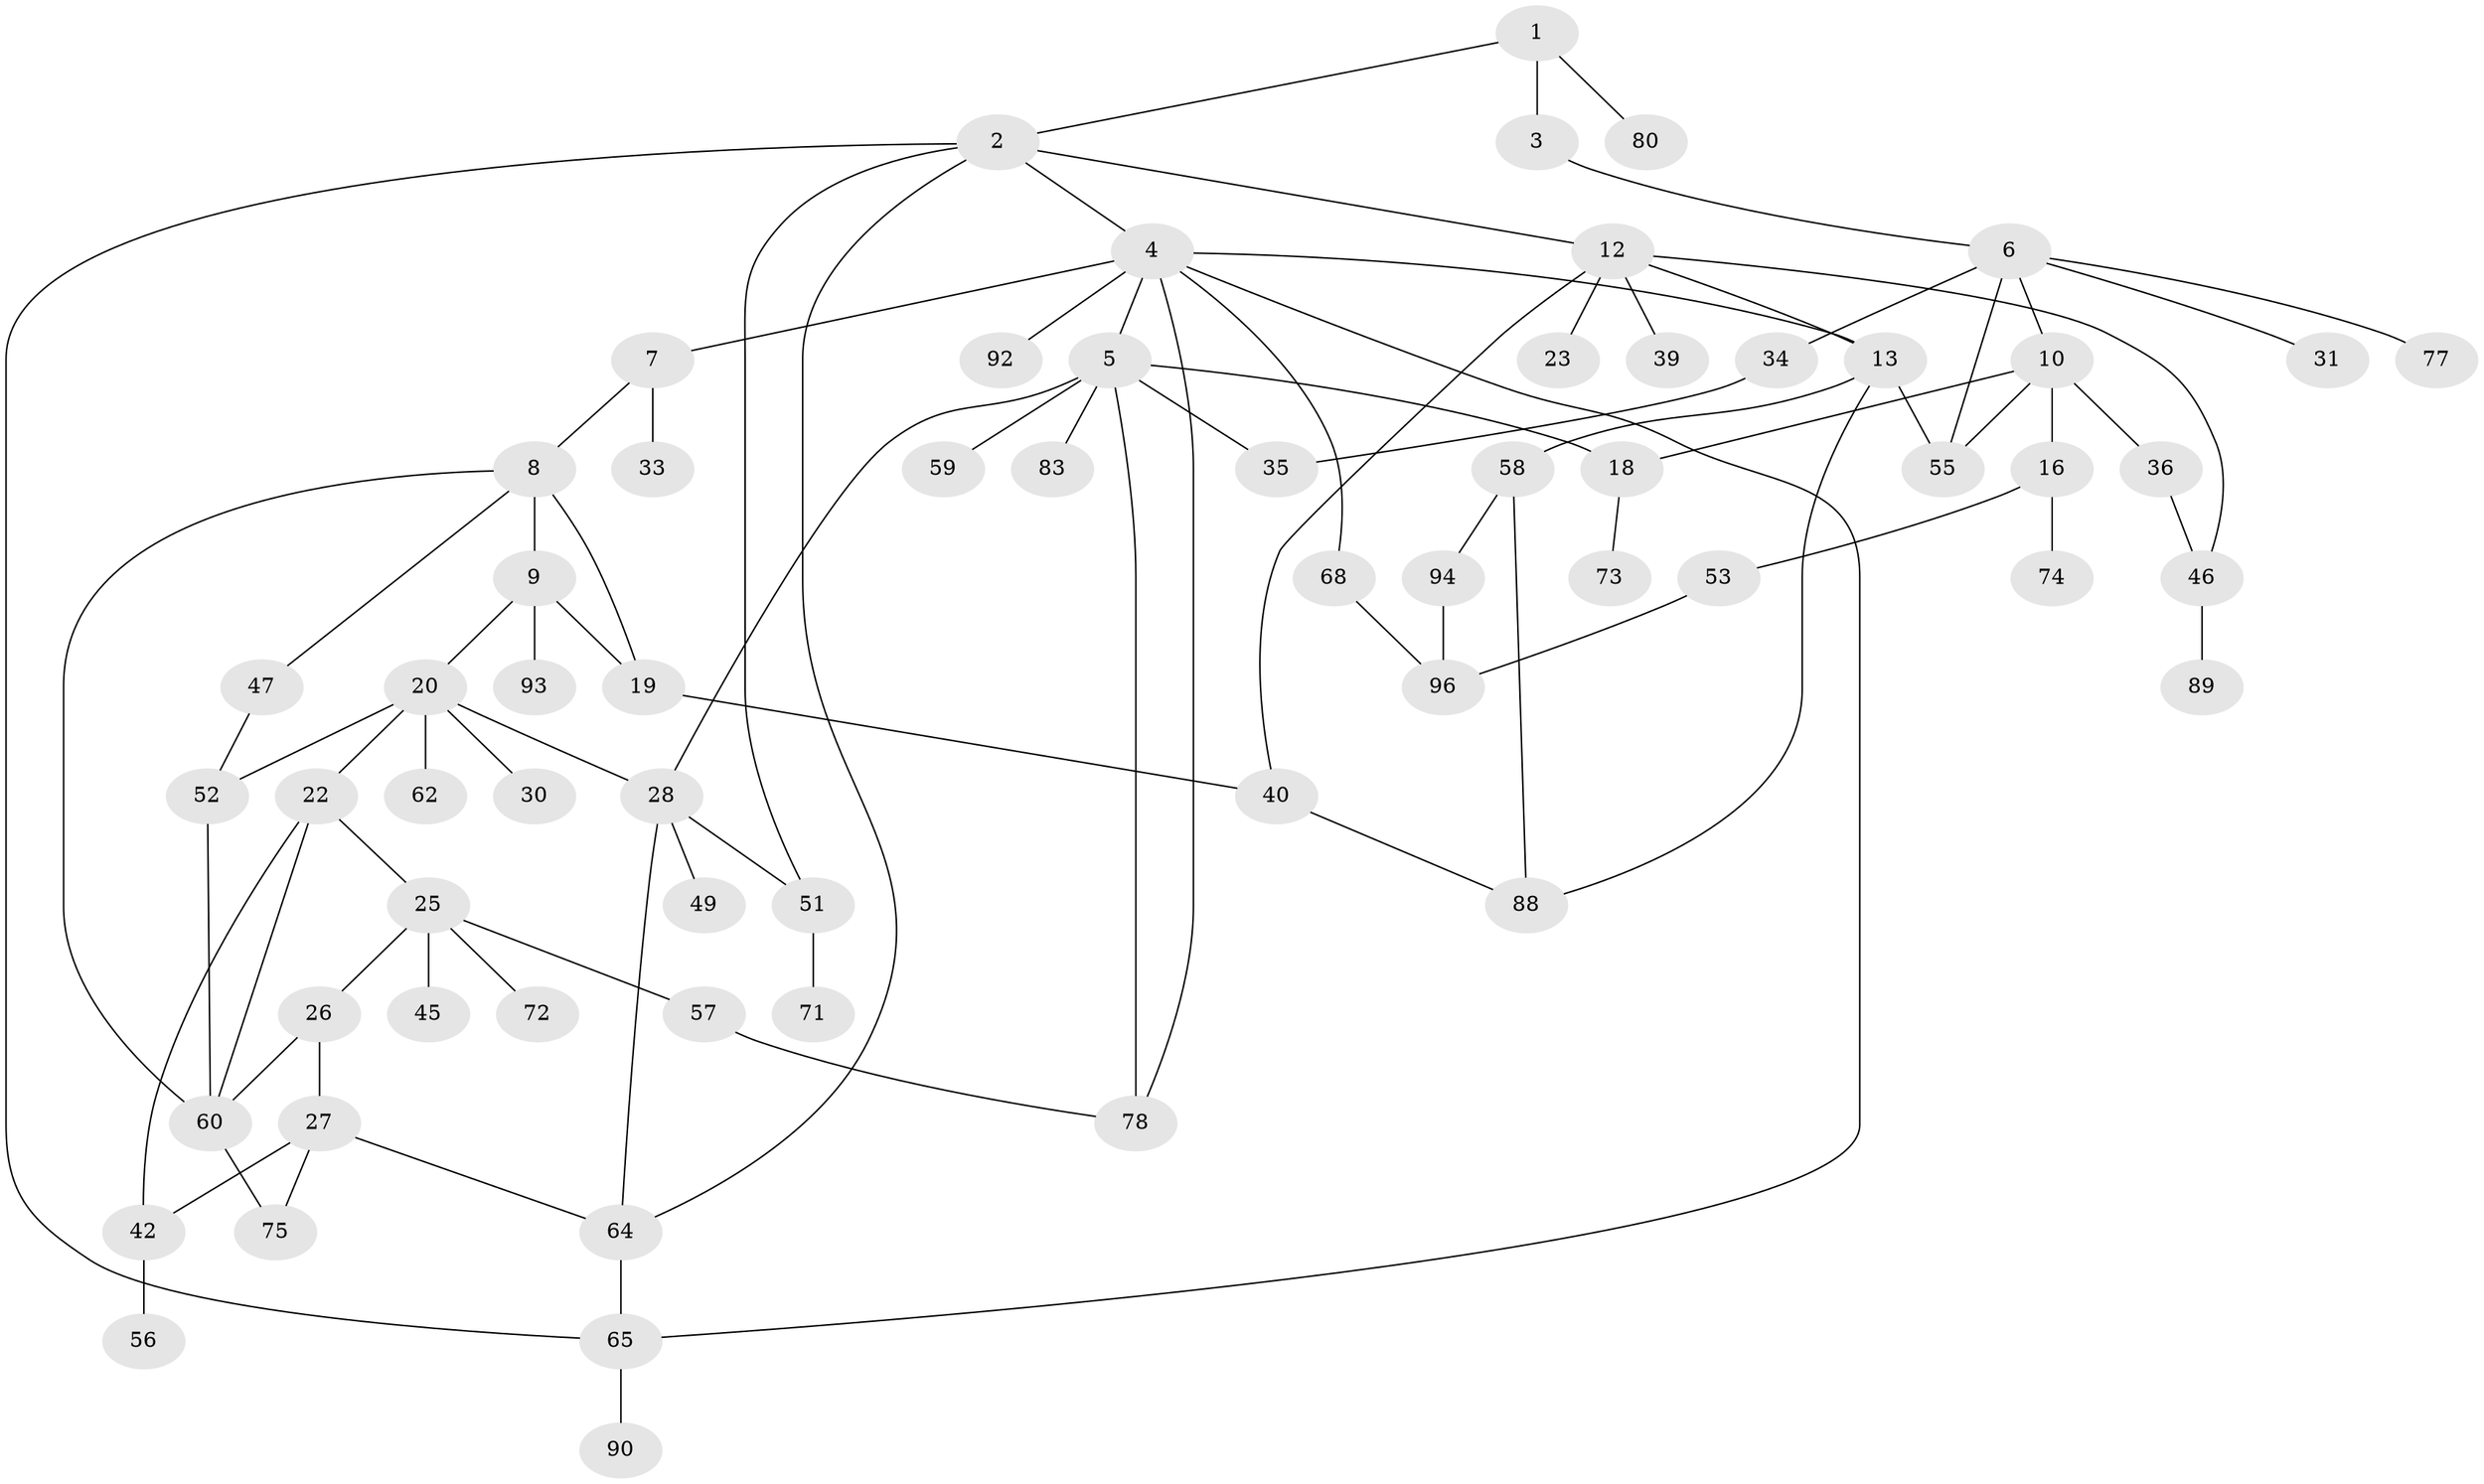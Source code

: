 // original degree distribution, {3: 0.19, 5: 0.05, 2: 0.3, 8: 0.01, 6: 0.02, 4: 0.15, 1: 0.28}
// Generated by graph-tools (version 1.1) at 2025/54/02/21/25 11:54:43]
// undirected, 64 vertices, 89 edges
graph export_dot {
graph [start="1"]
  node [color=gray90,style=filled];
  1 [super="+14"];
  2 [super="+17"];
  3;
  4 [super="+54"];
  5 [super="+15"];
  6 [super="+86"];
  7 [super="+21"];
  8 [super="+38"];
  9 [super="+61"];
  10 [super="+11"];
  12 [super="+87"];
  13 [super="+66"];
  16 [super="+43"];
  18 [super="+67"];
  19;
  20 [super="+48"];
  22 [super="+24"];
  23;
  25 [super="+32"];
  26;
  27 [super="+70"];
  28 [super="+29"];
  30;
  31;
  33 [super="+41"];
  34 [super="+37"];
  35;
  36 [super="+50"];
  39;
  40;
  42 [super="+44"];
  45;
  46 [super="+79"];
  47;
  49;
  51 [super="+82"];
  52 [super="+98"];
  53 [super="+95"];
  55 [super="+81"];
  56;
  57;
  58 [super="+76"];
  59 [super="+63"];
  60 [super="+99"];
  62;
  64 [super="+69"];
  65 [super="+84"];
  68;
  71;
  72;
  73;
  74 [super="+91"];
  75;
  77;
  78 [super="+85"];
  80;
  83;
  88 [super="+97"];
  89;
  90;
  92;
  93;
  94;
  96 [super="+100"];
  1 -- 2;
  1 -- 3;
  1 -- 80;
  2 -- 4;
  2 -- 12;
  2 -- 51;
  2 -- 64;
  2 -- 65;
  3 -- 6;
  4 -- 5;
  4 -- 7;
  4 -- 68;
  4 -- 78;
  4 -- 92;
  4 -- 65;
  4 -- 13;
  5 -- 83;
  5 -- 78;
  5 -- 18;
  5 -- 35;
  5 -- 59;
  5 -- 28;
  6 -- 10;
  6 -- 31;
  6 -- 34;
  6 -- 77;
  6 -- 55;
  7 -- 8;
  7 -- 33;
  8 -- 9;
  8 -- 19;
  8 -- 60;
  8 -- 47;
  9 -- 19;
  9 -- 20;
  9 -- 93;
  10 -- 36;
  10 -- 16;
  10 -- 18;
  10 -- 55;
  12 -- 13;
  12 -- 23;
  12 -- 39;
  12 -- 40;
  12 -- 46;
  13 -- 58;
  13 -- 88;
  13 -- 55;
  16 -- 53;
  16 -- 74;
  18 -- 73;
  19 -- 40;
  20 -- 22;
  20 -- 28;
  20 -- 30;
  20 -- 62;
  20 -- 52;
  22 -- 25;
  22 -- 42;
  22 -- 60;
  25 -- 26;
  25 -- 72;
  25 -- 45;
  25 -- 57;
  26 -- 27;
  26 -- 60;
  27 -- 64;
  27 -- 75;
  27 -- 42;
  28 -- 49;
  28 -- 64;
  28 -- 51;
  34 -- 35;
  36 -- 46;
  40 -- 88;
  42 -- 56;
  46 -- 89;
  47 -- 52;
  51 -- 71;
  52 -- 60;
  53 -- 96;
  57 -- 78;
  58 -- 94;
  58 -- 88;
  60 -- 75;
  64 -- 65;
  65 -- 90;
  68 -- 96;
  94 -- 96;
}
